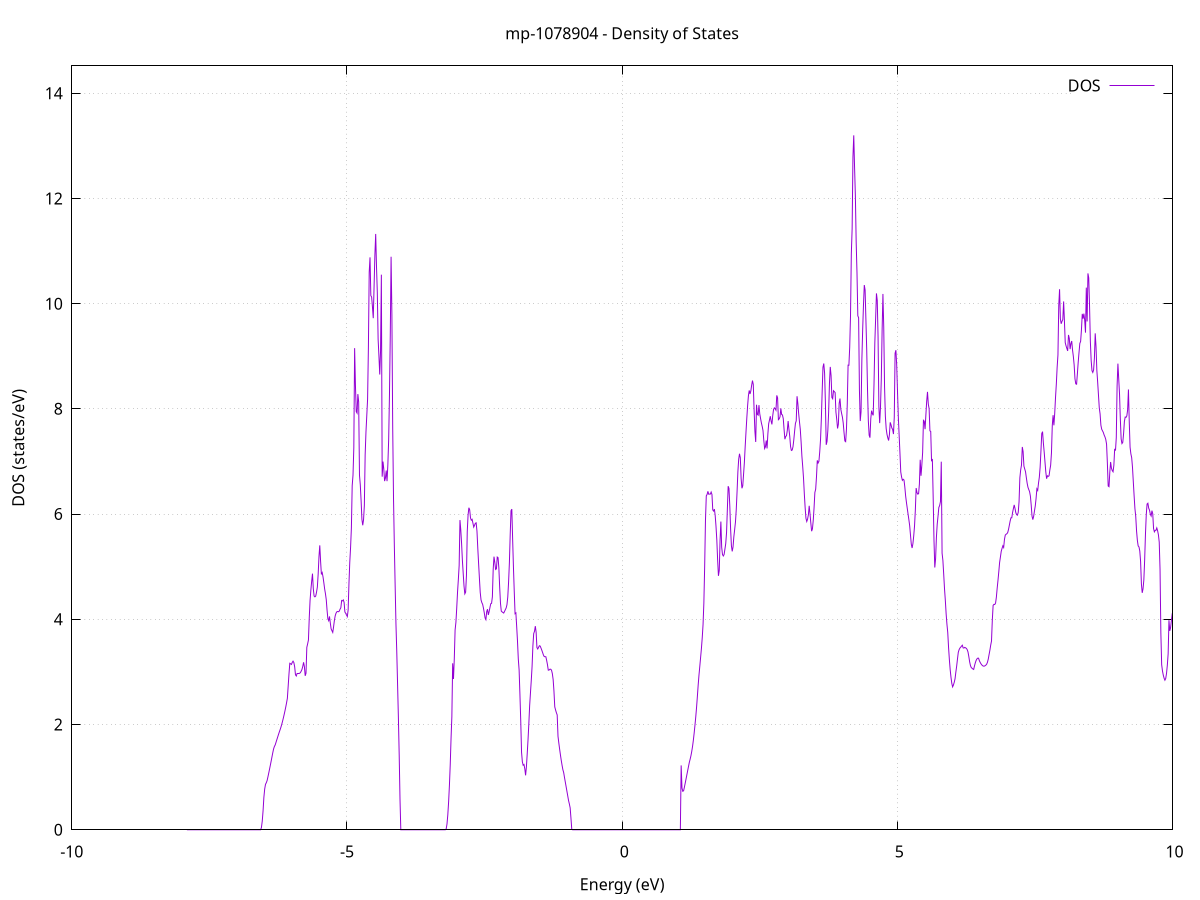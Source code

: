 set title 'mp-1078904 - Density of States'
set xlabel 'Energy (eV)'
set ylabel 'DOS (states/eV)'
set grid
set xrange [-10:10]
set yrange [0:14.519]
set xzeroaxis lt -1
set terminal png size 800,600
set output 'mp-1078904_dos_gnuplot.png'
plot '-' using 1:2 with lines title 'DOS'
-7.908600 0.000000
-7.893800 0.000000
-7.879100 0.000000
-7.864400 0.000000
-7.849700 0.000000
-7.835000 0.000000
-7.820200 0.000000
-7.805500 0.000000
-7.790800 0.000000
-7.776100 0.000000
-7.761300 0.000000
-7.746600 0.000000
-7.731900 0.000000
-7.717200 0.000000
-7.702400 0.000000
-7.687700 0.000000
-7.673000 0.000000
-7.658300 0.000000
-7.643600 0.000000
-7.628800 0.000000
-7.614100 0.000000
-7.599400 0.000000
-7.584700 0.000000
-7.569900 0.000000
-7.555200 0.000000
-7.540500 0.000000
-7.525800 0.000000
-7.511000 0.000000
-7.496300 0.000000
-7.481600 0.000000
-7.466900 0.000000
-7.452200 0.000000
-7.437400 0.000000
-7.422700 0.000000
-7.408000 0.000000
-7.393300 0.000000
-7.378500 0.000000
-7.363800 0.000000
-7.349100 0.000000
-7.334400 0.000000
-7.319600 0.000000
-7.304900 0.000000
-7.290200 0.000000
-7.275500 0.000000
-7.260800 0.000000
-7.246000 0.000000
-7.231300 0.000000
-7.216600 0.000000
-7.201900 0.000000
-7.187100 0.000000
-7.172400 0.000000
-7.157700 0.000000
-7.143000 0.000000
-7.128200 0.000000
-7.113500 0.000000
-7.098800 0.000000
-7.084100 0.000000
-7.069400 0.000000
-7.054600 0.000000
-7.039900 0.000000
-7.025200 0.000000
-7.010500 0.000000
-6.995700 0.000000
-6.981000 0.000000
-6.966300 0.000000
-6.951600 0.000000
-6.936900 0.000000
-6.922100 0.000000
-6.907400 0.000000
-6.892700 0.000000
-6.878000 0.000000
-6.863200 0.000000
-6.848500 0.000000
-6.833800 0.000000
-6.819100 0.000000
-6.804300 0.000000
-6.789600 0.000000
-6.774900 0.000000
-6.760200 0.000000
-6.745500 0.000000
-6.730700 0.000000
-6.716000 0.000000
-6.701300 0.000000
-6.686600 0.000000
-6.671800 0.000000
-6.657100 0.000000
-6.642400 0.000000
-6.627700 0.000000
-6.612900 0.000000
-6.598200 0.000000
-6.583500 0.000000
-6.568800 0.000300
-6.554100 0.044600
-6.539300 0.163700
-6.524600 0.357700
-6.509900 0.614700
-6.495200 0.773500
-6.480400 0.863400
-6.465700 0.894100
-6.451000 0.935300
-6.436300 1.004600
-6.421500 1.077600
-6.406800 1.152300
-6.392100 1.228400
-6.377400 1.305900
-6.362700 1.384900
-6.347900 1.465400
-6.333200 1.536900
-6.318500 1.583500
-6.303800 1.613400
-6.289000 1.663000
-6.274300 1.712100
-6.259600 1.760400
-6.244900 1.808900
-6.230100 1.856300
-6.215400 1.900000
-6.200700 1.947300
-6.186000 2.000000
-6.171300 2.059100
-6.156500 2.122000
-6.141800 2.188100
-6.127100 2.257600
-6.112400 2.332400
-6.097600 2.412600
-6.082900 2.499900
-6.068200 2.731100
-6.053500 2.962600
-6.038700 3.164200
-6.024000 3.153900
-6.009300 3.142600
-5.994600 3.180700
-5.979900 3.204900
-5.965100 3.178100
-5.950400 3.099400
-5.935700 2.946500
-5.921000 2.923100
-5.906200 2.969900
-5.891500 2.969600
-5.876800 2.970300
-5.862100 2.973200
-5.847400 2.985300
-5.832600 3.013200
-5.817900 3.047400
-5.803200 3.104500
-5.788500 3.183400
-5.773700 3.101700
-5.759000 2.926000
-5.744300 2.975500
-5.729600 3.467000
-5.714800 3.532900
-5.700100 3.607100
-5.685400 4.024800
-5.670700 4.357600
-5.656000 4.557700
-5.641200 4.724300
-5.626500 4.867800
-5.611800 4.580600
-5.597100 4.443300
-5.582300 4.426900
-5.567600 4.443000
-5.552900 4.517300
-5.538200 4.613200
-5.523400 4.856800
-5.508700 5.191200
-5.494000 5.405400
-5.479300 5.102300
-5.464600 4.853500
-5.449800 4.886600
-5.435100 4.806000
-5.420400 4.695900
-5.405700 4.577300
-5.390900 4.485900
-5.376200 4.372500
-5.361500 4.169700
-5.346800 4.010400
-5.332000 3.974500
-5.317300 4.055200
-5.302600 3.926900
-5.287900 3.819400
-5.273200 3.783500
-5.258400 3.751100
-5.243700 3.854800
-5.229000 3.975200
-5.214300 4.064400
-5.199500 4.115200
-5.184800 4.142500
-5.170100 4.149000
-5.155400 4.144000
-5.140600 4.154500
-5.125900 4.192200
-5.111200 4.220100
-5.096500 4.357800
-5.081800 4.350700
-5.067000 4.368800
-5.052300 4.322300
-5.037600 4.139100
-5.022900 4.114700
-5.008100 4.081200
-4.993400 4.052200
-4.978700 4.180500
-4.964000 4.678500
-4.949200 5.080900
-4.934500 5.365300
-4.919800 5.733500
-4.905100 6.540100
-4.890400 6.738500
-4.875600 7.262400
-4.860900 9.153800
-4.846200 8.450200
-4.831500 7.948300
-4.816700 7.919500
-4.802000 8.280500
-4.787300 8.132000
-4.772600 6.739400
-4.757900 6.556500
-4.743100 6.254700
-4.728400 5.899300
-4.713700 5.787600
-4.699000 5.890800
-4.684200 6.161600
-4.669500 7.129100
-4.654800 7.560600
-4.640100 7.871100
-4.625300 8.185700
-4.610600 9.164400
-4.595900 10.597700
-4.581200 10.879600
-4.566500 10.152400
-4.551700 10.125200
-4.537000 9.937400
-4.522300 9.723500
-4.507600 10.321200
-4.492800 10.923000
-4.478100 11.324500
-4.463400 10.703500
-4.448700 10.214500
-4.433900 9.322700
-4.419200 9.001700
-4.404500 8.653400
-4.389800 9.102500
-4.375100 10.550500
-4.360300 6.711100
-4.345600 6.998500
-4.330900 6.856400
-4.316200 6.626900
-4.301400 6.684500
-4.286700 6.828300
-4.272000 6.625500
-4.257300 6.932300
-4.242500 7.410200
-4.227800 8.264900
-4.213100 9.397900
-4.198400 10.891800
-4.183700 9.794100
-4.168900 7.641900
-4.154200 6.297200
-4.139500 5.413400
-4.124800 4.648800
-4.110000 3.914500
-4.095300 3.391300
-4.080600 2.771000
-4.065900 2.145300
-4.051100 1.425700
-4.036400 0.581900
-4.021700 0.000000
-4.007000 0.000000
-3.992300 0.000000
-3.977500 0.000000
-3.962800 0.000000
-3.948100 0.000000
-3.933400 0.000000
-3.918600 0.000000
-3.903900 0.000000
-3.889200 0.000000
-3.874500 0.000000
-3.859700 0.000000
-3.845000 0.000000
-3.830300 0.000000
-3.815600 0.000000
-3.800900 0.000000
-3.786100 0.000000
-3.771400 0.000000
-3.756700 0.000000
-3.742000 0.000000
-3.727200 0.000000
-3.712500 0.000000
-3.697800 0.000000
-3.683100 0.000000
-3.668400 0.000000
-3.653600 0.000000
-3.638900 0.000000
-3.624200 0.000000
-3.609500 0.000000
-3.594700 0.000000
-3.580000 0.000000
-3.565300 0.000000
-3.550600 0.000000
-3.535800 0.000000
-3.521100 0.000000
-3.506400 0.000000
-3.491700 0.000000
-3.477000 0.000000
-3.462200 0.000000
-3.447500 0.000000
-3.432800 0.000000
-3.418100 0.000000
-3.403300 0.000000
-3.388600 0.000000
-3.373900 0.000000
-3.359200 0.000000
-3.344400 0.000000
-3.329700 0.000000
-3.315000 0.000000
-3.300300 0.000000
-3.285600 0.000000
-3.270800 0.000000
-3.256100 0.000000
-3.241400 0.000000
-3.226700 0.000000
-3.211900 0.000000
-3.197200 0.016800
-3.182500 0.109700
-3.167800 0.283300
-3.153000 0.530000
-3.138300 0.848100
-3.123600 1.237500
-3.108900 1.736800
-3.094200 2.147600
-3.079400 3.163800
-3.064700 2.865800
-3.050000 3.248000
-3.035300 3.797000
-3.020500 3.942800
-3.005800 4.213800
-2.991100 4.513600
-2.976400 4.754700
-2.961600 5.022200
-2.946900 5.886500
-2.932200 5.700900
-2.917500 5.446600
-2.902800 5.120900
-2.888000 4.874000
-2.873300 4.632300
-2.858600 4.484600
-2.843900 4.516900
-2.829100 4.829900
-2.814400 5.666900
-2.799700 5.980900
-2.785000 6.120600
-2.770300 6.082000
-2.755500 5.927200
-2.740800 5.884800
-2.726100 5.900500
-2.711400 5.828200
-2.696600 5.753100
-2.681900 5.788100
-2.667200 5.826400
-2.652500 5.834200
-2.637700 5.673900
-2.623000 5.351900
-2.608300 5.062900
-2.593600 4.781000
-2.578900 4.513500
-2.564100 4.369900
-2.549400 4.317600
-2.534700 4.284800
-2.520000 4.212200
-2.505200 4.123600
-2.490500 4.025800
-2.475800 3.994000
-2.461100 4.145800
-2.446300 4.192600
-2.431600 4.083100
-2.416900 4.146100
-2.402200 4.223300
-2.387500 4.296000
-2.372700 4.303600
-2.358000 4.426500
-2.343300 4.944100
-2.328600 5.191200
-2.313800 5.084100
-2.299100 4.947600
-2.284400 4.959200
-2.269700 5.183700
-2.254900 5.172000
-2.240200 4.977400
-2.225500 4.616700
-2.210800 4.307900
-2.196100 4.156200
-2.181300 4.141200
-2.166600 4.130000
-2.151900 4.119100
-2.137200 4.150000
-2.122400 4.183500
-2.107700 4.215400
-2.093000 4.277600
-2.078300 4.424000
-2.063500 4.706100
-2.048800 5.074400
-2.034100 5.604600
-2.019400 6.063000
-2.004700 6.094600
-1.989900 5.527700
-1.975200 4.995900
-1.960500 4.530400
-1.945800 4.107300
-1.931000 4.121700
-1.916300 3.863100
-1.901600 3.587900
-1.886900 3.246400
-1.872100 3.038500
-1.857400 2.575700
-1.842700 2.075000
-1.828000 1.475300
-1.813300 1.293500
-1.798500 1.227100
-1.783800 1.240700
-1.769100 1.161400
-1.754400 1.034300
-1.739600 1.196300
-1.724900 1.443000
-1.710200 1.709100
-1.695500 2.013100
-1.680800 2.356200
-1.666000 2.600200
-1.651300 2.837100
-1.636600 3.102300
-1.621900 3.492200
-1.607100 3.728000
-1.592400 3.773400
-1.577700 3.870200
-1.563000 3.755700
-1.548200 3.462200
-1.533500 3.436400
-1.518800 3.467100
-1.504100 3.497900
-1.489400 3.491700
-1.474600 3.453900
-1.459900 3.413100
-1.445200 3.368700
-1.430500 3.322100
-1.415700 3.292100
-1.401000 3.289300
-1.386300 3.288700
-1.371600 3.218400
-1.356800 3.137700
-1.342100 3.033200
-1.327400 3.035700
-1.312700 3.051400
-1.298000 3.052000
-1.283200 3.033100
-1.268500 2.968500
-1.253800 2.855900
-1.239100 2.635500
-1.224300 2.336400
-1.209600 2.276700
-1.194900 2.225200
-1.180200 2.181900
-1.165400 1.776000
-1.150700 1.649300
-1.136000 1.533400
-1.121300 1.422900
-1.106600 1.320500
-1.091800 1.226700
-1.077100 1.142500
-1.062400 1.087500
-1.047700 0.995300
-1.032900 0.907500
-1.018200 0.820300
-1.003500 0.732700
-0.988800 0.644900
-0.974000 0.556800
-0.959300 0.491800
-0.944600 0.416200
-0.929900 0.217800
-0.915200 0.007400
-0.900400 0.000000
-0.885700 0.000000
-0.871000 0.000000
-0.856300 0.000000
-0.841500 0.000000
-0.826800 0.000000
-0.812100 0.000000
-0.797400 0.000000
-0.782600 0.000000
-0.767900 0.000000
-0.753200 0.000000
-0.738500 0.000000
-0.723800 0.000000
-0.709000 0.000000
-0.694300 0.000000
-0.679600 0.000000
-0.664900 0.000000
-0.650100 0.000000
-0.635400 0.000000
-0.620700 0.000000
-0.606000 0.000000
-0.591300 0.000000
-0.576500 0.000000
-0.561800 0.000000
-0.547100 0.000000
-0.532400 0.000000
-0.517600 0.000000
-0.502900 0.000000
-0.488200 0.000000
-0.473500 0.000000
-0.458700 0.000000
-0.444000 0.000000
-0.429300 0.000000
-0.414600 0.000000
-0.399900 0.000000
-0.385100 0.000000
-0.370400 0.000000
-0.355700 0.000000
-0.341000 0.000000
-0.326200 0.000000
-0.311500 0.000000
-0.296800 0.000000
-0.282100 0.000000
-0.267300 0.000000
-0.252600 0.000000
-0.237900 0.000000
-0.223200 0.000000
-0.208500 0.000000
-0.193700 0.000000
-0.179000 0.000000
-0.164300 0.000000
-0.149600 0.000000
-0.134800 0.000000
-0.120100 0.000000
-0.105400 0.000000
-0.090700 0.000000
-0.075900 0.000000
-0.061200 0.000000
-0.046500 0.000000
-0.031800 0.000000
-0.017100 0.000000
-0.002300 0.000000
0.012400 0.000000
0.027100 0.000000
0.041800 0.000000
0.056600 0.000000
0.071300 0.000000
0.086000 0.000000
0.100700 0.000000
0.115500 0.000000
0.130200 0.000000
0.144900 0.000000
0.159600 0.000000
0.174300 0.000000
0.189100 0.000000
0.203800 0.000000
0.218500 0.000000
0.233200 0.000000
0.248000 0.000000
0.262700 0.000000
0.277400 0.000000
0.292100 0.000000
0.306900 0.000000
0.321600 0.000000
0.336300 0.000000
0.351000 0.000000
0.365700 0.000000
0.380500 0.000000
0.395200 0.000000
0.409900 0.000000
0.424600 0.000000
0.439400 0.000000
0.454100 0.000000
0.468800 0.000000
0.483500 0.000000
0.498200 0.000000
0.513000 0.000000
0.527700 0.000000
0.542400 0.000000
0.557100 0.000000
0.571900 0.000000
0.586600 0.000000
0.601300 0.000000
0.616000 0.000000
0.630800 0.000000
0.645500 0.000000
0.660200 0.000000
0.674900 0.000000
0.689600 0.000000
0.704400 0.000000
0.719100 0.000000
0.733800 0.000000
0.748500 0.000000
0.763300 0.000000
0.778000 0.000000
0.792700 0.000000
0.807400 0.000000
0.822200 0.000000
0.836900 0.000000
0.851600 0.000000
0.866300 0.000000
0.881000 0.000000
0.895800 0.000000
0.910500 0.000000
0.925200 0.000000
0.939900 0.000000
0.954700 0.000000
0.969400 0.000000
0.984100 0.000000
0.998800 0.000000
1.013600 0.000000
1.028300 0.000000
1.043000 0.000000
1.057700 0.000000
1.072400 1.223300
1.087200 0.793800
1.101900 0.731500
1.116600 0.741000
1.131300 0.810800
1.146100 0.887100
1.160800 0.964200
1.175500 1.042400
1.190200 1.121400
1.205000 1.199600
1.219700 1.276700
1.234400 1.337600
1.249100 1.402900
1.263800 1.483700
1.278600 1.580000
1.293300 1.696300
1.308000 1.832500
1.322700 1.983600
1.337500 2.144400
1.352200 2.326500
1.366900 2.534000
1.381600 2.752400
1.396300 2.942700
1.411100 3.108300
1.425800 3.276200
1.440500 3.448100
1.455200 3.647900
1.470000 3.899800
1.484700 4.308000
1.499400 5.001100
1.514100 5.884300
1.528900 6.346300
1.543600 6.374100
1.558300 6.433000
1.573000 6.377500
1.587700 6.380700
1.602500 6.379900
1.617200 6.419200
1.631900 6.372900
1.646600 6.079600
1.661400 6.058000
1.676100 6.094800
1.690800 5.972600
1.705500 5.766200
1.720300 5.505100
1.735000 5.127400
1.749700 4.826300
1.764400 4.926900
1.779100 5.496600
1.793900 5.858600
1.808600 5.368700
1.823300 5.231800
1.838000 5.204000
1.852800 5.231700
1.867500 5.334200
1.882200 5.439900
1.896900 5.647500
1.911700 6.092600
1.926400 6.530200
1.941100 6.486700
1.955800 6.161100
1.970500 5.722200
1.985300 5.398200
2.000000 5.291400
2.014700 5.373500
2.029400 5.566300
2.044200 5.704200
2.058900 5.847800
2.073600 6.090600
2.088300 6.431500
2.103100 6.808100
2.117800 7.045000
2.132500 7.146500
2.147200 7.071400
2.161900 6.674500
2.176700 6.491000
2.191400 6.536800
2.206100 6.753900
2.220800 6.979700
2.235600 7.283000
2.250300 7.558800
2.265000 7.822500
2.279700 8.058700
2.294500 8.251100
2.309200 8.350700
2.323900 8.283800
2.338600 8.343400
2.353300 8.449600
2.368100 8.538400
2.382800 8.463800
2.397500 7.982900
2.412200 7.577600
2.427000 7.371300
2.441700 8.078600
2.456400 7.896000
2.471100 7.880500
2.485800 8.070900
2.500600 7.904900
2.515300 7.816700
2.530000 7.734100
2.544700 7.667600
2.559500 7.587100
2.574200 7.395800
2.588900 7.245800
2.603600 7.277500
2.618400 7.399700
2.633100 7.248100
2.647800 7.522600
2.662500 7.717600
2.677200 7.788500
2.692000 7.860100
2.706700 7.767400
2.721400 7.704800
2.736100 7.869800
2.750900 7.986700
2.765600 8.018800
2.780300 8.002500
2.795000 7.974700
2.809800 8.256100
2.824500 8.208900
2.839200 7.794100
2.853900 7.809700
2.868600 7.850000
2.883400 8.009200
2.898100 7.892500
2.912800 7.884800
2.927500 7.814600
2.942300 7.609900
2.957000 7.423300
2.971700 7.473300
2.986400 7.491100
3.001200 7.593400
3.015900 7.769100
3.030600 7.615000
3.045300 7.480700
3.060000 7.285600
3.074800 7.209800
3.089500 7.217000
3.104200 7.279000
3.118900 7.409800
3.133700 7.574700
3.148400 7.722800
3.163100 7.772700
3.177800 8.239700
3.192600 8.099500
3.207300 7.912100
3.222000 7.755500
3.236700 7.612900
3.251400 7.376300
3.266200 7.099800
3.280900 6.903800
3.295600 6.683700
3.310300 6.382800
3.325100 6.122600
3.339800 5.920200
3.354500 5.859400
3.369200 5.903800
3.384000 5.987300
3.398700 6.157400
3.413400 6.004000
3.428100 5.833700
3.442800 5.674900
3.457600 5.719000
3.472300 5.879800
3.487000 6.115300
3.501700 6.410100
3.516500 6.473000
3.531200 6.707600
3.545900 7.021000
3.560600 6.972100
3.575300 7.002400
3.590100 7.181900
3.604800 7.417700
3.619500 7.809700
3.634200 8.317200
3.649000 8.792000
3.663700 8.862000
3.678400 8.682000
3.693100 8.121800
3.707900 7.316800
3.722600 7.379300
3.737300 7.585100
3.752000 7.937600
3.766700 8.478600
3.781500 8.797800
3.796200 8.633800
3.810900 8.215900
3.825600 8.191900
3.840400 8.344600
3.855100 8.328100
3.869800 8.310100
3.884500 7.937300
3.899300 7.801600
3.914000 7.627400
3.928700 7.707800
3.943400 8.106300
3.958100 8.196400
3.972900 7.995800
3.987600 7.914000
4.002300 7.842800
4.017000 7.731100
4.031800 7.548200
4.046500 7.390300
4.061200 7.376600
4.075900 7.614800
4.090700 8.096600
4.105400 8.830900
4.120100 8.829300
4.134800 9.169800
4.149500 9.775800
4.164300 10.947100
4.179000 11.426300
4.193700 12.785900
4.208400 13.198800
4.223200 12.590600
4.237900 12.047000
4.252600 11.160500
4.267300 10.582200
4.282100 9.770400
4.296800 9.730200
4.311500 8.355700
4.326200 7.769100
4.340900 7.943500
4.355700 8.931600
4.370400 9.506300
4.385100 9.975000
4.399800 10.353300
4.414600 10.258600
4.429300 9.691400
4.444000 9.120500
4.458700 8.353300
4.473400 7.768800
4.488200 7.499400
4.502900 7.452400
4.517600 7.809900
4.532300 7.965800
4.547100 7.906500
4.561800 7.877100
4.576500 8.474600
4.591200 9.253300
4.606000 9.719300
4.620700 10.194700
4.635400 10.062100
4.650100 9.370900
4.664800 8.042900
4.679600 7.728900
4.694300 8.039300
4.709000 8.571800
4.723700 9.491100
4.738500 10.184200
4.753200 9.559000
4.767900 8.429700
4.782600 7.862300
4.797400 7.625900
4.812100 7.516500
4.826800 7.450400
4.841500 7.398200
4.856200 7.505900
4.871000 7.743600
4.885700 7.695800
4.900400 7.636400
4.915100 7.609800
4.929900 7.521300
4.944600 7.840700
4.959300 9.056700
4.974000 9.114700
4.988800 8.830300
5.003500 8.325600
5.018200 7.845300
5.032900 7.501900
5.047600 7.164600
5.062400 6.801000
5.077100 6.707300
5.091800 6.642100
5.106500 6.661400
5.121300 6.647700
5.136000 6.517400
5.150700 6.348100
5.165400 6.224100
5.180200 6.112400
5.194900 6.002500
5.209600 5.895300
5.224300 5.780400
5.239000 5.604100
5.253800 5.429100
5.268500 5.355400
5.283200 5.438800
5.297900 5.584800
5.312700 5.775100
5.327400 6.072900
5.342100 6.495100
5.356800 6.410000
5.371600 6.379600
5.386300 6.386700
5.401000 6.570700
5.415700 7.032800
5.430400 6.728000
5.445200 6.928800
5.459900 7.169300
5.474600 7.782100
5.489300 7.766100
5.504100 7.613900
5.518800 7.884500
5.533500 8.141100
5.548200 8.323000
5.562900 8.090200
5.577700 8.004300
5.592400 7.582700
5.607100 7.570600
5.621800 7.004100
5.636600 7.047600
5.651300 6.328000
5.666000 5.515000
5.680700 4.984600
5.695500 5.151600
5.710200 5.559000
5.724900 5.808300
5.739600 5.961500
5.754300 6.126000
5.769100 6.162400
5.783800 6.237600
5.798500 6.996500
5.813200 5.257100
5.828000 5.119500
5.842700 4.859300
5.857400 4.581200
5.872100 4.363900
5.886900 4.105400
5.901600 3.904900
5.916300 3.749000
5.931000 3.465600
5.945700 3.235500
5.960500 3.041800
5.975200 2.897700
5.989900 2.783000
6.004600 2.716100
6.019400 2.749900
6.034100 2.803500
6.048800 2.869700
6.063500 2.996400
6.078300 3.111000
6.093000 3.244900
6.107700 3.372500
6.122400 3.422900
6.137100 3.452700
6.151900 3.470600
6.166600 3.490700
6.181300 3.507900
6.196000 3.457100
6.210800 3.453800
6.225500 3.466900
6.240200 3.458400
6.254900 3.447400
6.269700 3.423700
6.284400 3.378700
6.299100 3.292300
6.313800 3.193700
6.328500 3.120800
6.343300 3.083900
6.358000 3.069300
6.372700 3.055800
6.387400 3.047300
6.402200 3.114400
6.416900 3.173400
6.431600 3.217700
6.446300 3.247200
6.461100 3.262000
6.475800 3.261300
6.490500 3.214000
6.505200 3.181700
6.519900 3.155100
6.534700 3.134000
6.549400 3.118600
6.564100 3.110400
6.578800 3.110000
6.593600 3.117100
6.608300 3.128900
6.623000 3.146100
6.637700 3.183500
6.652400 3.244300
6.667200 3.330200
6.681900 3.412300
6.696600 3.508800
6.711300 3.586800
6.726100 3.988200
6.740800 4.265600
6.755500 4.283800
6.770200 4.280900
6.785000 4.308300
6.799700 4.419800
6.814400 4.592100
6.829100 4.740300
6.843800 4.905000
6.858600 5.079400
6.873300 5.185200
6.888000 5.291600
6.902700 5.347700
6.917500 5.397100
6.932200 5.365800
6.946900 5.519100
6.961600 5.601000
6.976400 5.616900
6.991100 5.626800
7.005800 5.649400
7.020500 5.709000
7.035200 5.786900
7.050000 5.867700
7.064700 5.929200
7.079400 5.930100
7.094100 6.029100
7.108900 6.104400
7.123600 6.174400
7.138300 6.108300
7.153000 6.026700
7.167800 5.988700
7.182500 5.979100
7.197200 6.034100
7.211900 6.235500
7.226600 6.689800
7.241400 6.840700
7.256100 6.930800
7.270800 7.275800
7.285500 7.187600
7.300300 6.912500
7.315000 6.857400
7.329700 6.803900
7.344400 6.691600
7.359200 6.585600
7.373900 6.509200
7.388600 6.466500
7.403300 6.426400
7.418000 6.341800
7.432800 6.170100
7.447500 5.961300
7.462200 5.894900
7.476900 5.956200
7.491700 6.058900
7.506400 6.154200
7.521100 6.297000
7.535800 6.479500
7.550600 6.450600
7.565300 6.588000
7.580000 6.698500
7.594700 6.890100
7.609400 7.195200
7.624200 7.530000
7.638900 7.567000
7.653600 7.354000
7.668300 7.180400
7.683100 6.990600
7.697800 6.800300
7.712500 6.672700
7.727200 6.727600
7.741900 6.717000
7.756700 6.727300
7.771400 6.837000
7.786100 6.928700
7.800800 7.163600
7.815600 7.681200
7.830300 7.879700
7.845000 7.687700
7.859700 7.912200
7.874500 8.216800
7.889200 8.471400
7.903900 8.789200
7.918600 9.023900
7.933300 9.966900
7.948100 10.273500
7.962800 9.710200
7.977500 9.617600
7.992200 9.663700
8.007000 9.697100
8.021700 10.041800
8.036400 9.670600
8.051100 9.257600
8.065900 9.197500
8.080600 9.148500
8.095300 9.101400
8.110000 9.405000
8.124700 9.340300
8.139500 9.135600
8.154200 9.240200
8.168900 9.289300
8.183600 9.119600
8.198400 8.996500
8.213100 8.832400
8.227800 8.571600
8.242500 8.476100
8.257300 8.468900
8.272000 8.672300
8.286700 8.887400
8.301400 9.071900
8.316100 9.243300
8.330900 9.283900
8.345600 9.503700
8.360300 9.805800
8.375000 9.714300
8.389800 9.810000
8.404500 9.685600
8.419200 9.448900
8.433900 10.304800
8.448700 9.661400
8.463400 10.575000
8.478100 10.488900
8.492800 9.955900
8.507500 9.280200
8.522300 8.916600
8.537000 8.725000
8.551700 8.691900
8.566400 8.739200
8.581200 8.964700
8.595900 9.435000
8.610600 9.180100
8.625300 8.732300
8.640000 8.513700
8.654800 8.264200
8.669500 8.020900
8.684200 7.905200
8.698900 7.689500
8.713700 7.613100
8.728400 7.582000
8.743100 7.551900
8.757800 7.503400
8.772600 7.468000
8.787300 7.419900
8.802000 7.328200
8.816700 6.967900
8.831400 6.533700
8.846200 6.520900
8.860900 6.795600
8.875600 6.990000
8.890300 6.874300
8.905100 6.827300
8.919800 6.804200
8.934500 6.926300
8.949200 7.239200
8.964000 7.207600
8.978700 7.454800
8.993400 8.433400
9.008100 8.860400
9.022800 8.571700
9.037600 8.278200
9.052300 7.800200
9.067000 7.427900
9.081700 7.340200
9.096500 7.363200
9.111200 7.527900
9.125900 7.761300
9.140600 7.844900
9.155400 7.838900
9.170100 7.866100
9.184800 7.980400
9.199500 8.368800
9.214200 7.758000
9.229000 7.272100
9.243700 7.144600
9.258400 7.072600
9.273100 6.888600
9.287900 6.614200
9.302600 6.348400
9.317300 6.103300
9.332000 5.957400
9.346800 5.681300
9.361500 5.501700
9.376200 5.395600
9.390900 5.376700
9.405600 5.298500
9.420400 5.100000
9.435100 4.670600
9.449800 4.503300
9.464500 4.578900
9.479300 4.748400
9.494000 5.123700
9.508700 5.615100
9.523400 5.991200
9.538200 6.191800
9.552900 6.206600
9.567600 6.111600
9.582300 6.076800
9.597000 5.999700
9.611800 5.964200
9.626500 6.065500
9.641200 6.005100
9.655900 5.724800
9.670700 5.662900
9.685400 5.689400
9.700100 5.693000
9.714800 5.737200
9.729500 5.683200
9.744300 5.605500
9.759000 5.466600
9.773700 4.950500
9.788400 3.744700
9.803200 3.137500
9.817900 3.017900
9.832600 2.939200
9.847300 2.881600
9.862100 2.843000
9.876800 2.874600
9.891500 2.972600
9.906200 3.129900
9.920900 3.344100
9.935700 3.984400
9.950400 3.780600
9.965100 3.841000
9.979800 3.978400
9.994600 4.102000
10.009300 4.173100
10.024000 4.087700
10.038700 3.949600
10.053500 3.783400
10.068200 3.619900
10.082900 3.494400
10.097600 3.425200
10.112300 3.351300
10.127100 3.288800
10.141800 3.224200
10.156500 3.156100
10.171200 3.075100
10.186000 3.031500
10.200700 3.045400
10.215400 3.083000
10.230100 3.179600
10.244900 3.159300
10.259600 3.073600
10.274300 3.144400
10.289000 3.235300
10.303700 3.321900
10.318500 3.294500
10.333200 2.850000
10.347900 2.659000
10.362600 2.560600
10.377400 2.506300
10.392100 2.453800
10.406800 2.433900
10.421500 2.425100
10.436300 2.422400
10.451000 2.418600
10.465700 2.412200
10.480400 2.397600
10.495100 2.379300
10.509900 2.362100
10.524600 2.346100
10.539300 2.330500
10.554000 2.327500
10.568800 2.345700
10.583500 2.366900
10.598200 2.393400
10.612900 2.426600
10.627700 2.459200
10.642400 2.489000
10.657100 2.512500
10.671800 2.506800
10.686500 2.476100
10.701300 2.431100
10.716000 2.386600
10.730700 2.346100
10.745400 2.310500
10.760200 2.283600
10.774900 2.262100
10.789600 2.247100
10.804300 2.238600
10.819000 2.239500
10.833800 2.256500
10.848500 2.291000
10.863200 2.340200
10.877900 2.422500
10.892700 2.556900
10.907400 2.698400
10.922100 2.862500
10.936800 2.983500
10.951600 3.235800
10.966300 3.523400
10.981000 3.692800
10.995700 3.825900
11.010400 3.942100
11.025200 4.081400
11.039900 4.204300
11.054600 4.356600
11.069300 4.507300
11.084100 4.813600
11.098800 5.228900
11.113500 5.120900
11.128200 4.951400
11.143000 4.828900
11.157700 4.785300
11.172400 4.735200
11.187100 4.655000
11.201800 4.722200
11.216600 4.847500
11.231300 4.907400
11.246000 5.014900
11.260700 5.142400
11.275500 5.337600
11.290200 5.497800
11.304900 5.709700
11.319600 6.167500
11.334400 6.485900
11.349100 6.202100
11.363800 5.955200
11.378500 5.687300
11.393200 5.521700
11.408000 5.409900
11.422700 5.557500
11.437400 6.004200
11.452100 6.505300
11.466900 7.086300
11.481600 7.656800
11.496300 8.071500
11.511000 8.444500
11.525800 8.473800
11.540500 8.310500
11.555200 8.608200
11.569900 8.279000
11.584600 7.945700
11.599400 7.947900
11.614100 7.688000
11.628800 6.855700
11.643500 6.860600
11.658300 7.256900
11.673000 7.729200
11.687700 8.089700
11.702400 7.856200
11.717200 7.243600
11.731900 6.967900
11.746600 6.850700
11.761300 6.710600
11.776000 6.563200
11.790800 6.445500
11.805500 6.603600
11.820200 6.716100
11.834900 6.725500
11.849700 6.536200
11.864400 6.324100
11.879100 6.143000
11.893800 6.027100
11.908500 5.980900
11.923300 5.780800
11.938000 5.558400
11.952700 5.539500
11.967400 5.458100
11.982200 5.457000
11.996900 5.526200
12.011600 5.498300
12.026300 5.679500
12.041100 6.426400
12.055800 7.352400
12.070500 8.418600
12.085200 8.861800
12.099900 8.548700
12.114700 8.511400
12.129400 8.716400
12.144100 8.361200
12.158800 7.766900
12.173600 7.117300
12.188300 6.460700
12.203000 5.970900
12.217700 5.575700
12.232500 5.311900
12.247200 5.149200
12.261900 5.033800
12.276600 4.956000
12.291300 4.915700
12.306100 4.785900
12.320800 4.532700
12.335500 4.434800
12.350200 4.567800
12.365000 4.440400
12.379700 4.324600
12.394400 4.321700
12.409100 4.435300
12.423900 4.627700
12.438600 4.776300
12.453300 4.881400
12.468000 4.914700
12.482700 4.983900
12.497500 5.105800
12.512200 5.297400
12.526900 5.618300
12.541600 5.544800
12.556400 5.405600
12.571100 5.381300
12.585800 5.394700
12.600500 5.516300
12.615300 5.880800
12.630000 5.530100
12.644700 5.386500
12.659400 5.396200
12.674100 5.353600
12.688900 5.365100
12.703600 5.352400
12.718300 5.282900
12.733000 5.241900
12.747800 5.331800
12.762500 5.317900
12.777200 5.126800
12.791900 4.913700
12.806600 4.943200
12.821400 4.811500
12.836100 4.664200
12.850800 4.618500
12.865500 4.590600
12.880300 4.593100
12.895000 4.670800
12.909700 4.886000
12.924400 5.091600
12.939200 5.214000
12.953900 5.317800
12.968600 5.386000
12.983300 5.403100
12.998000 5.394900
13.012800 5.406100
13.027500 5.455900
13.042200 5.564700
13.056900 5.661900
13.071700 5.728700
13.086400 5.775000
13.101100 5.798800
13.115800 5.826500
13.130600 5.851400
13.145300 5.866100
13.160000 5.898900
13.174700 5.893700
13.189400 5.846400
13.204200 6.256300
13.218900 6.940500
13.233600 6.714300
13.248300 6.657800
13.263100 6.624700
13.277800 6.614100
13.292500 6.575400
13.307200 6.485200
13.322000 6.447900
13.336700 6.458500
13.351400 6.485300
13.366100 6.554300
13.380800 6.655200
13.395600 6.777000
13.410300 6.938900
13.425000 7.095200
13.439700 7.398100
13.454500 7.418800
13.469200 7.557000
13.483900 7.680200
13.498600 7.503900
13.513400 7.202400
13.528100 7.003500
13.542800 6.877900
13.557500 6.846100
13.572200 6.912400
13.587000 6.974400
13.601700 7.072900
13.616400 7.168800
13.631100 7.295000
13.645900 7.456600
13.660600 7.564600
13.675300 7.696000
13.690000 7.786300
13.704800 7.804800
13.719500 7.609000
13.734200 7.607700
13.748900 7.586200
13.763600 7.687700
13.778400 7.673900
13.793100 7.576700
13.807800 7.666700
13.822500 7.776700
13.837300 7.864300
13.852000 7.979200
13.866700 8.058600
13.881400 8.009700
13.896100 7.951600
13.910900 7.900700
13.925600 7.910100
13.940300 8.097100
13.955000 8.217000
13.969800 8.313500
13.984500 8.612400
13.999200 8.952700
14.013900 8.943900
14.028700 8.790000
14.043400 8.267200
14.058100 7.865900
14.072800 7.585600
14.087500 7.446000
14.102300 7.442700
14.117000 7.396200
14.131700 7.554300
14.146400 7.845900
14.161200 8.238600
14.175900 8.358100
14.190600 8.329400
14.205300 8.534800
14.220100 8.758500
14.234800 9.011800
14.249500 9.393700
14.264200 9.687700
14.278900 9.831100
14.293700 10.081100
14.308400 10.247100
14.323100 10.330700
14.337800 10.286000
14.352600 9.812900
14.367300 9.265400
14.382000 8.914700
14.396700 8.618500
14.411500 8.439700
14.426200 8.407300
14.440900 8.529700
14.455600 8.846100
14.470300 9.445600
14.485100 9.766200
14.499800 10.083600
14.514500 10.657700
14.529200 11.002000
14.544000 11.119900
14.558700 11.264300
14.573400 11.614800
14.588100 11.671400
14.602900 11.637300
14.617600 11.210200
14.632300 10.971700
14.647000 10.799700
14.661700 10.610700
14.676500 10.654800
14.691200 10.854100
14.705900 11.193500
14.720600 11.639200
14.735400 11.779500
14.750100 11.667400
14.764800 11.610300
14.779500 11.231600
14.794300 10.961000
14.809000 10.365000
14.823700 9.718000
14.838400 9.567800
14.853100 9.516900
14.867900 9.568600
14.882600 9.801900
14.897300 9.862600
14.912000 9.820500
14.926800 10.084000
14.941500 10.548300
14.956200 11.496100
14.970900 12.055700
14.985600 11.786800
15.000400 11.162300
15.015100 10.975100
15.029800 11.256300
15.044500 11.228500
15.059300 10.666200
15.074000 10.365400
15.088700 10.167000
15.103400 9.994500
15.118200 9.910600
15.132900 9.849200
15.147600 10.006700
15.162300 9.966300
15.177000 10.118800
15.191800 10.271600
15.206500 10.272300
15.221200 10.318300
15.235900 10.385300
15.250700 10.305200
15.265400 10.190300
15.280100 10.323600
15.294800 10.140600
15.309600 9.919400
15.324300 10.055700
15.339000 9.931200
15.353700 9.806900
15.368400 10.422900
15.383200 10.928600
15.397900 10.920300
15.412600 10.179200
15.427300 10.213900
15.442100 11.457400
15.456800 11.720000
15.471500 11.536200
15.486200 11.359400
15.501000 12.383500
15.515700 11.627500
15.530400 11.517100
15.545100 11.539300
15.559800 11.006200
15.574600 10.426200
15.589300 10.700300
15.604000 10.906500
15.618700 10.679400
15.633500 10.477600
15.648200 10.142400
15.662900 9.749100
15.677600 9.995300
15.692400 10.731200
15.707100 11.180400
15.721800 11.361700
15.736500 11.266100
15.751200 11.223300
15.766000 11.187500
15.780700 11.217000
15.795400 11.276800
15.810100 11.328800
15.824900 10.837400
15.839600 10.389000
15.854300 10.290600
15.869000 10.126500
15.883800 10.146400
15.898500 10.053700
15.913200 9.995400
15.927900 10.171900
15.942600 10.425700
15.957400 10.881200
15.972100 10.936400
15.986800 10.947400
16.001500 10.965400
16.016300 10.920400
16.031000 10.453800
16.045700 10.197600
16.060400 9.754600
16.075100 9.875600
16.089900 10.322100
16.104600 10.379200
16.119300 10.033700
16.134000 9.889500
16.148800 9.707900
16.163500 9.419500
16.178200 9.257000
16.192900 9.105700
16.207700 9.007700
16.222400 8.930400
16.237100 8.880500
16.251800 8.850900
16.266500 9.104100
16.281300 9.529600
16.296000 9.269900
16.310700 9.141900
16.325400 9.223600
16.340200 9.490100
16.354900 9.803700
16.369600 9.965300
16.384300 10.293100
16.399100 10.428900
16.413800 10.862400
16.428500 10.939600
16.443200 10.884900
16.457900 10.684500
16.472700 10.539700
16.487400 10.552400
16.502100 10.265400
16.516800 9.933200
16.531600 9.568700
16.546300 9.383200
16.561000 9.209400
16.575700 9.092100
16.590500 9.171100
16.605200 9.201600
16.619900 9.241800
16.634600 9.394200
16.649300 9.602400
16.664100 9.917800
16.678800 10.343400
16.693500 10.662200
16.708200 10.909700
16.723000 10.899600
16.737700 10.636000
16.752400 10.656900
16.767100 10.779300
16.781900 10.690100
16.796600 10.661000
16.811300 10.666700
16.826000 10.614500
16.840700 10.721900
16.855500 10.772700
16.870200 10.880000
16.884900 11.107000
16.899600 11.129500
16.914400 11.157400
16.929100 10.954100
16.943800 10.726500
16.958500 10.584900
16.973200 10.274000
16.988000 10.092700
17.002700 10.241200
17.017400 10.405900
17.032100 10.619000
17.046900 10.524600
17.061600 10.577800
17.076300 10.789400
17.091000 10.590600
17.105800 10.350100
17.120500 10.079100
17.135200 10.100900
17.149900 10.121300
17.164600 10.126300
17.179400 10.407400
17.194100 10.716700
17.208800 11.016600
17.223500 11.251500
17.238300 11.430700
17.253000 11.572100
17.267700 11.664000
17.282400 11.660400
17.297200 11.642700
17.311900 11.152000
17.326600 10.726300
17.341300 10.619200
17.356000 10.519400
17.370800 10.458400
17.385500 10.362500
17.400200 10.183400
17.414900 9.970200
17.429700 9.754500
17.444400 9.621800
17.459100 9.693200
17.473800 9.822700
17.488600 9.891600
17.503300 9.840000
17.518000 9.779900
17.532700 9.777400
17.547400 9.675600
17.562200 9.784500
17.576900 10.010300
17.591600 10.107800
17.606300 10.112700
17.621100 10.275900
17.635800 10.470800
17.650500 10.495800
17.665200 10.286500
17.680000 10.232600
17.694700 10.208100
17.709400 10.284200
17.724100 10.475300
17.738800 10.448500
17.753600 10.518300
17.768300 10.249200
17.783000 10.369900
17.797700 10.708500
17.812500 11.380300
17.827200 11.706500
17.841900 11.515000
17.856600 11.470400
17.871400 11.373900
17.886100 11.155000
17.900800 10.888800
17.915500 10.594800
17.930200 10.050000
17.945000 9.429600
17.959700 9.635500
17.974400 9.890100
17.989100 10.191600
18.003900 10.548300
18.018600 10.832700
18.033300 10.848000
18.048000 10.635400
18.062700 10.497000
18.077500 10.500300
18.092200 10.930200
18.106900 11.065800
18.121600 10.468600
18.136400 10.288900
18.151100 10.412000
18.165800 10.758700
18.180500 11.155800
18.195300 11.494200
18.210000 10.675400
18.224700 10.690400
18.239400 10.703000
18.254100 11.014100
18.268900 10.750500
18.283600 10.379200
18.298300 10.310700
18.313000 10.328300
18.327800 10.356000
18.342500 10.380400
18.357200 10.834200
18.371900 11.752600
18.386700 11.161300
18.401400 11.295100
18.416100 11.387900
18.430800 13.145200
18.445500 12.509400
18.460300 11.182300
18.475000 10.752100
18.489700 10.570100
18.504400 10.573400
18.519200 10.797800
18.533900 11.295600
18.548600 11.987700
18.563300 11.334100
18.578100 11.447900
18.592800 11.345200
18.607500 11.175300
18.622200 10.966100
18.636900 10.672500
18.651700 10.775500
18.666400 10.874500
18.681100 10.684700
18.695800 10.961300
18.710600 10.581800
18.725300 11.098500
18.740000 11.970800
18.754700 12.283100
18.769500 11.302900
18.784200 10.787200
18.798900 10.985900
18.813600 10.745200
18.828300 10.381300
18.843100 9.987500
18.857800 9.990600
18.872500 10.390700
18.887200 11.007800
18.902000 11.373200
18.916700 11.049600
18.931400 11.246800
18.946100 11.382500
18.960900 11.575400
18.975600 11.669300
18.990300 11.772900
19.005000 11.973800
19.019700 12.130300
19.034500 12.397300
19.049200 12.721300
19.063900 12.705800
19.078600 12.532900
19.093400 12.303200
19.108100 11.980100
19.122800 11.603700
19.137500 11.715500
19.152200 11.949400
19.167000 11.910100
19.181700 11.852800
19.196400 11.420000
19.211100 10.993300
19.225900 10.613500
19.240600 10.253800
19.255300 10.169600
19.270000 10.007200
19.284800 9.942800
19.299500 10.001900
19.314200 10.033600
19.328900 10.078400
19.343600 10.518400
19.358400 10.150100
19.373100 10.092100
19.387800 10.260900
19.402500 10.424100
19.417300 10.425600
19.432000 10.292800
19.446700 10.157900
19.461400 10.135600
19.476200 10.242100
19.490900 10.334800
19.505600 10.116700
19.520300 9.591300
19.535000 9.171600
19.549800 8.053800
19.564500 7.620300
19.579200 7.183100
19.593900 6.605700
19.608700 6.333700
19.623400 6.129500
19.638100 5.929900
19.652800 5.722600
19.667600 5.502000
19.682300 5.268500
19.697000 5.036900
19.711700 4.822300
19.726400 4.683600
19.741200 4.570500
19.755900 4.621200
19.770600 4.586100
19.785300 4.448900
19.800100 4.244200
19.814800 3.946400
19.829500 3.618500
19.844200 3.739900
19.859000 2.797100
19.873700 2.331600
19.888400 1.931600
19.903100 1.628600
19.917800 1.347700
19.932600 1.117800
19.947300 0.968400
19.962000 0.853900
19.976700 0.733600
19.991500 0.603200
20.006200 0.482500
20.020900 0.371400
20.035600 0.272500
20.050400 0.185900
20.065100 0.112300
20.079800 0.068500
20.094500 0.052400
20.109200 0.038600
20.124000 0.026800
20.138700 0.017200
20.153400 0.009700
20.168100 0.004300
20.182900 0.001100
20.197600 0.000000
20.212300 0.000000
20.227000 0.000000
20.241700 0.000000
20.256500 0.000000
20.271200 0.000000
20.285900 0.000000
20.300600 0.000000
20.315400 0.000000
20.330100 0.000000
20.344800 0.000000
20.359500 0.000000
20.374300 0.000000
20.389000 0.000000
20.403700 0.000000
20.418400 0.000000
20.433100 0.000000
20.447900 0.000000
20.462600 0.000000
20.477300 0.000000
20.492000 0.000000
20.506800 0.000000
20.521500 0.000000
20.536200 0.000000
20.550900 0.000000
20.565700 0.000000
20.580400 0.000000
20.595100 0.000000
20.609800 0.000000
20.624500 0.000000
20.639300 0.000000
20.654000 0.000000
20.668700 0.000000
20.683400 0.000000
20.698200 0.000000
20.712900 0.000000
20.727600 0.000000
20.742300 0.000000
20.757100 0.000000
20.771800 0.000000
20.786500 0.000000
20.801200 0.000000
20.815900 0.000000
20.830700 0.000000
20.845400 0.000000
20.860100 0.000000
20.874800 0.000000
20.889600 0.000000
20.904300 0.000000
20.919000 0.000000
20.933700 0.000000
20.948500 0.000000
20.963200 0.000000
20.977900 0.000000
20.992600 0.000000
21.007300 0.000000
21.022100 0.000000
21.036800 0.000000
21.051500 0.000000
21.066200 0.000000
21.081000 0.000000
21.095700 0.000000
21.110400 0.000000
21.125100 0.000000
21.139800 0.000000
21.154600 0.000000
21.169300 0.000000
21.184000 0.000000
21.198700 0.000000
21.213500 0.000000
21.228200 0.000000
21.242900 0.000000
21.257600 0.000000
21.272400 0.000000
21.287100 0.000000
21.301800 0.000000
21.316500 0.000000
21.331200 0.000000
21.346000 0.000000
21.360700 0.000000
21.375400 0.000000
21.390100 0.000000
21.404900 0.000000
21.419600 0.000000
21.434300 0.000000
21.449000 0.000000
21.463800 0.000000
21.478500 0.000000
21.493200 0.000000
21.507900 0.000000
21.522600 0.000000
21.537400 0.000000
e
